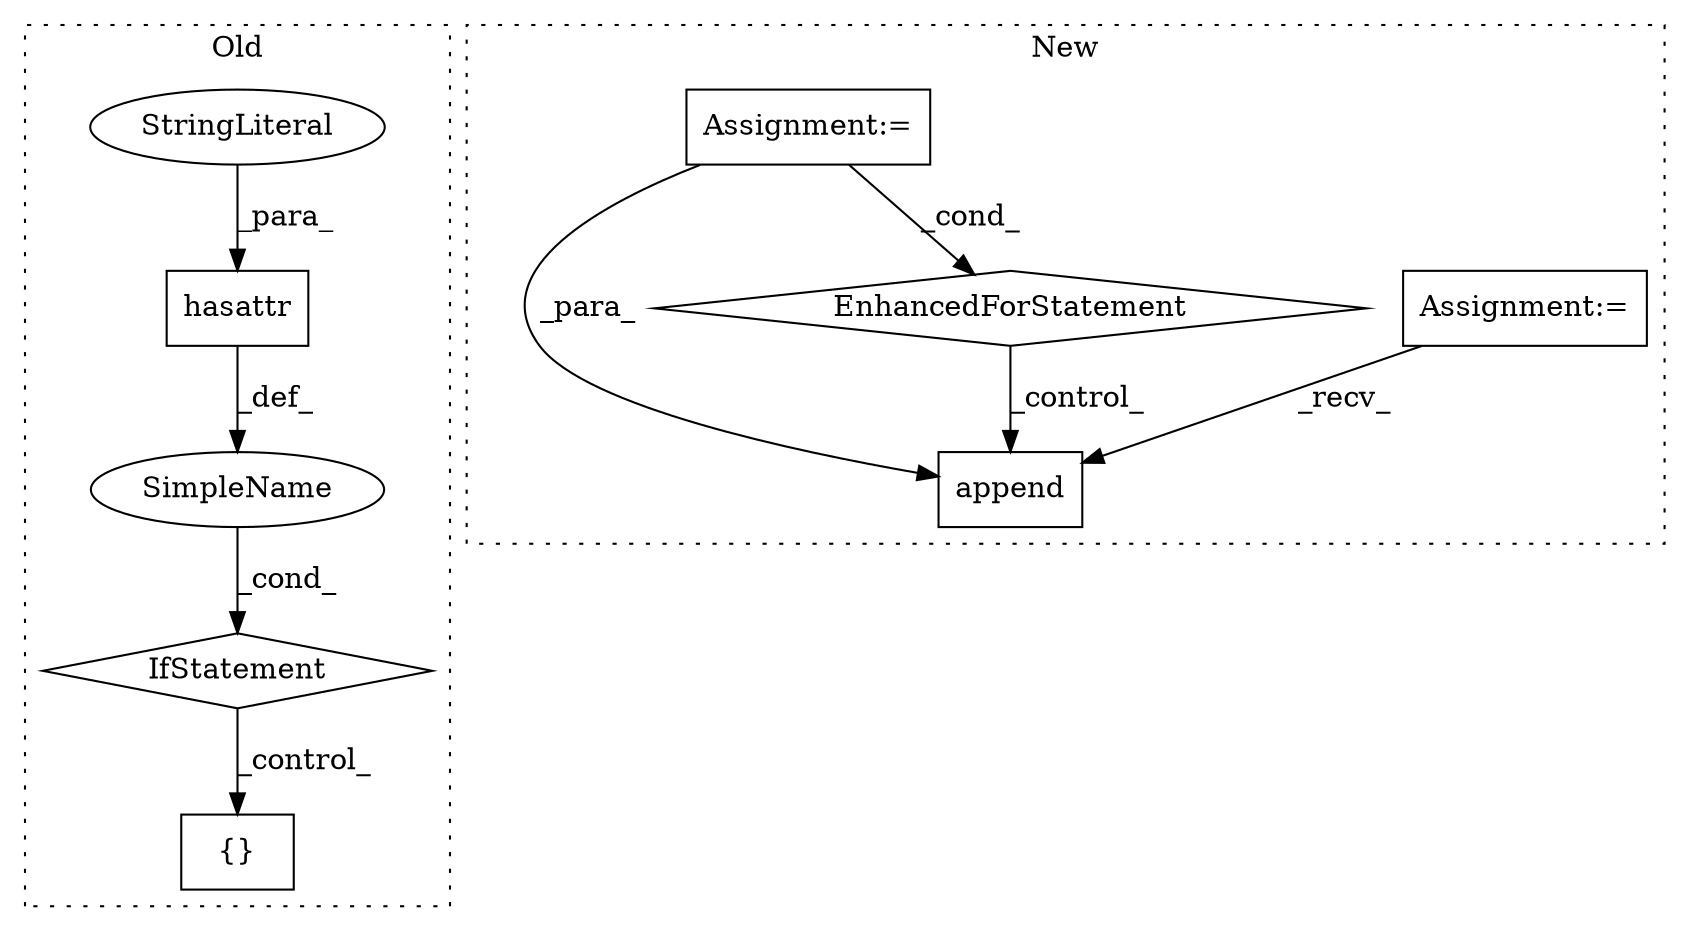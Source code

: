 digraph G {
subgraph cluster0 {
1 [label="hasattr" a="32" s="580,614" l="8,1" shape="box"];
3 [label="StringLiteral" a="45" s="604" l="10" shape="ellipse"];
4 [label="IfStatement" a="25" s="575,615" l="4,2" shape="diamond"];
8 [label="{}" a="4" s="641,643" l="1,1" shape="box"];
9 [label="SimpleName" a="42" s="" l="" shape="ellipse"];
label = "Old";
style="dotted";
}
subgraph cluster1 {
2 [label="append" a="32" s="2784,2800" l="7,1" shape="box"];
5 [label="EnhancedForStatement" a="70" s="2651,2720" l="53,2" shape="diamond"];
6 [label="Assignment:=" a="7" s="2602" l="1" shape="box"];
7 [label="Assignment:=" a="7" s="2450" l="1" shape="box"];
label = "New";
style="dotted";
}
1 -> 9 [label="_def_"];
3 -> 1 [label="_para_"];
4 -> 8 [label="_control_"];
5 -> 2 [label="_control_"];
6 -> 2 [label="_recv_"];
7 -> 2 [label="_para_"];
7 -> 5 [label="_cond_"];
9 -> 4 [label="_cond_"];
}